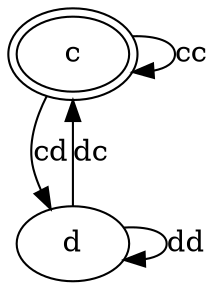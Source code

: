 digraph G2
 {
     c -> c [label=cc];
     c -> d [label=cd];
     d -> d [label=dd];
     d -> c [label=dc];
     c [peripheries=2];
 }